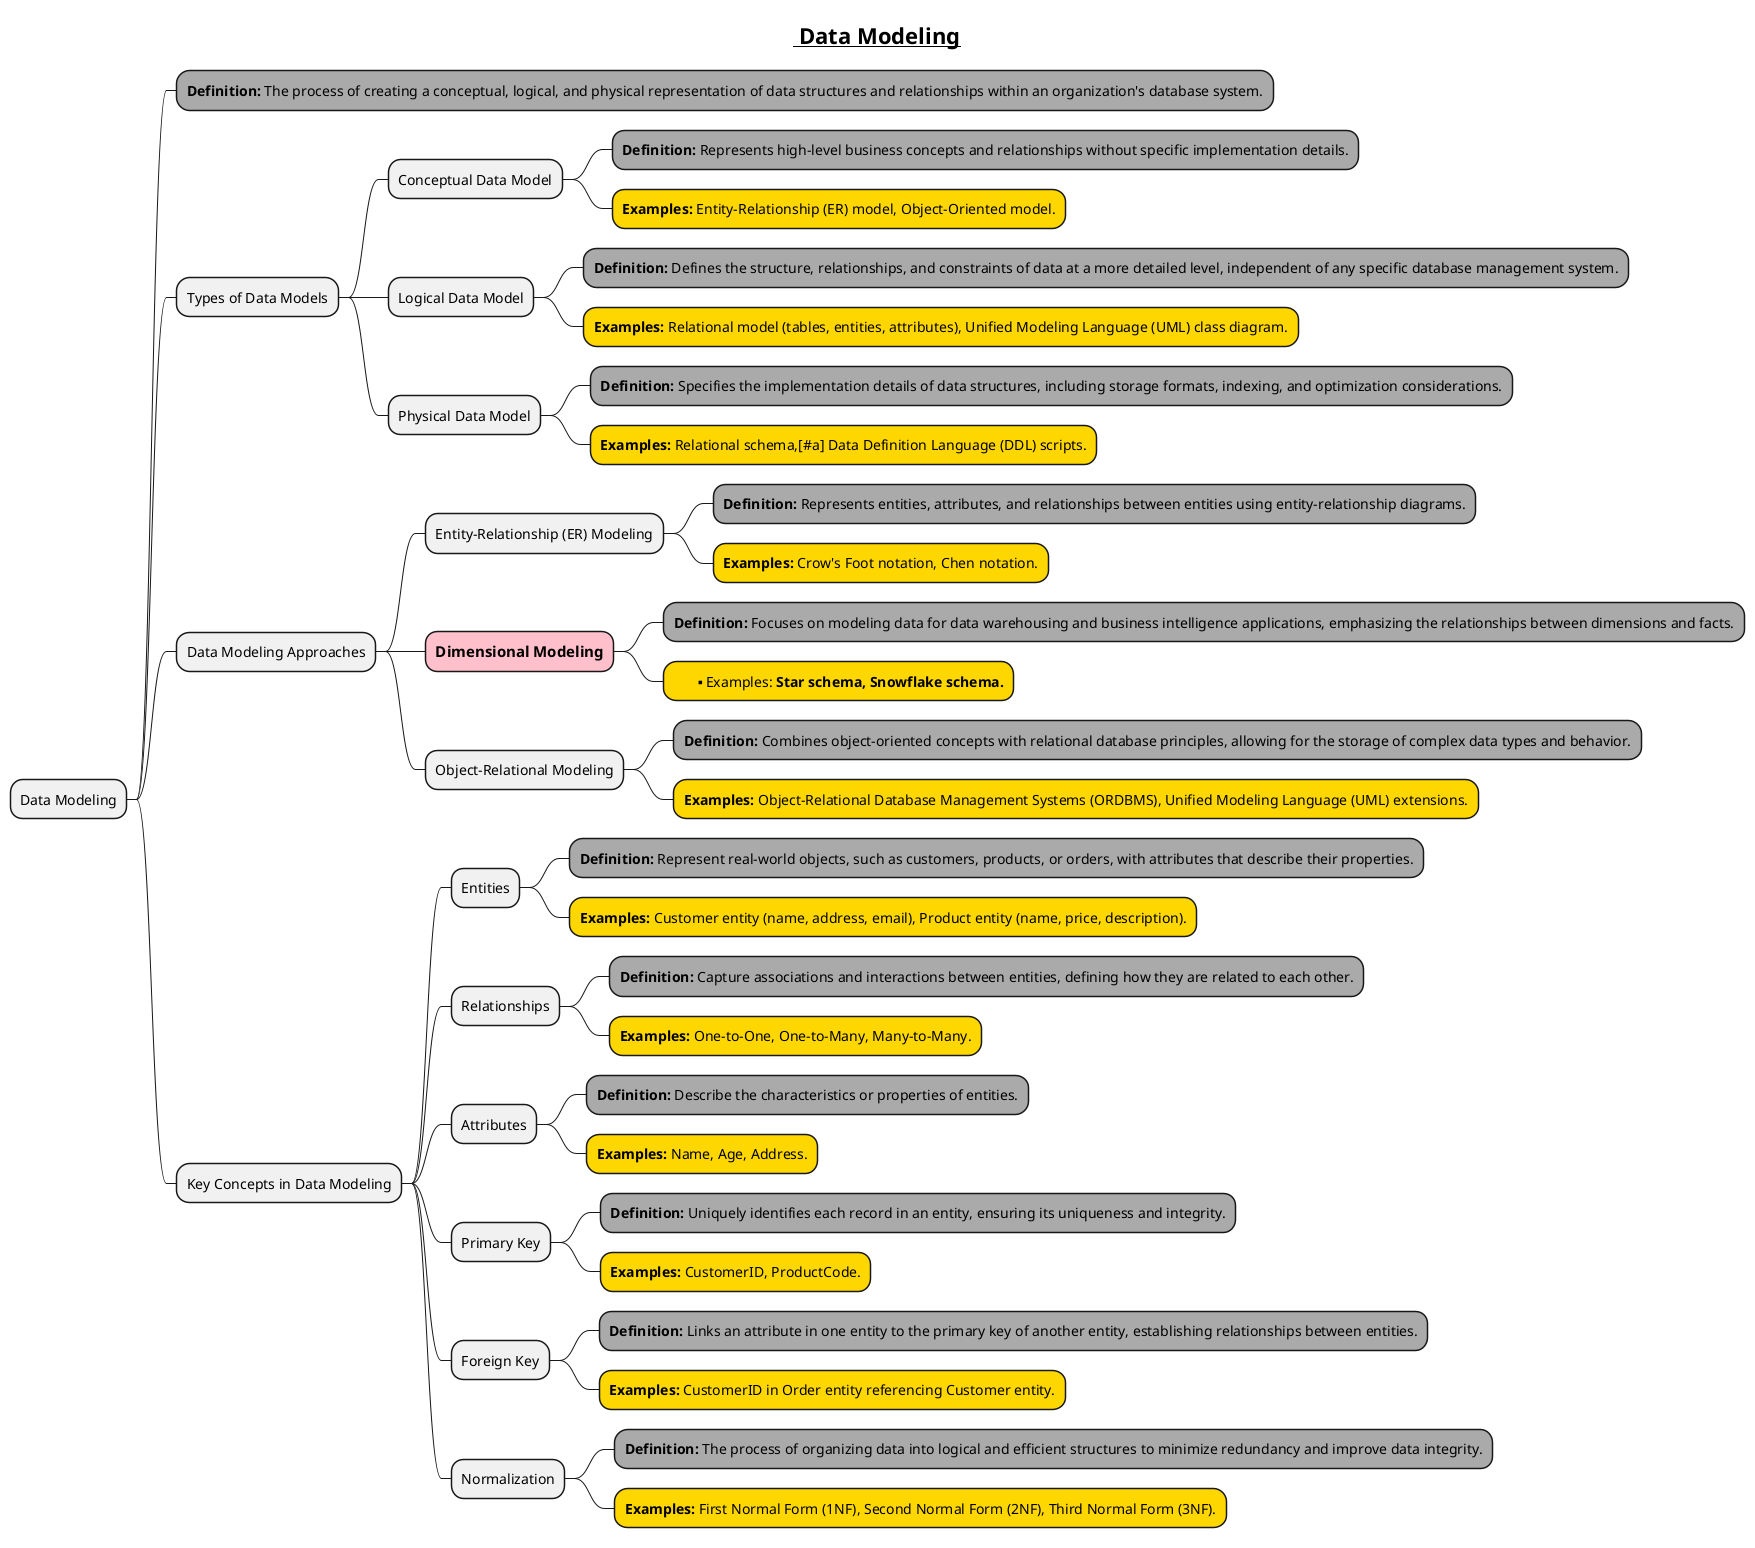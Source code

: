 @startmindmap
title =__ Data Modeling__
* Data Modeling
**[#a] **Definition:** The process of creating a conceptual, logical, and physical representation of data structures and relationships within an organization's database system.
** Types of Data Models
*** Conceptual Data Model
****[#a] **Definition:** Represents high-level business concepts and relationships without specific implementation details.
****[#gold] **Examples:** Entity-Relationship (ER) model, Object-Oriented model.
*** Logical Data Model
****[#a] **Definition:** Defines the structure, relationships, and constraints of data at a more detailed level, independent of any specific database management system.
****[#gold] **Examples:** Relational model (tables, entities, attributes), Unified Modeling Language (UML) class diagram.
*** Physical Data Model
****[#a] **Definition:** Specifies the implementation details of data structures, including storage formats, indexing, and optimization considerations.
****[#gold] **Examples:** Relational schema,[#a] Data Definition Language (DDL) scripts.
** Data Modeling Approaches
*** Entity-Relationship (ER) Modeling
****[#a] **Definition:** Represents entities, attributes, and relationships between entities using entity-relationship diagrams.
****[#gold] **Examples:** Crow's Foot notation, Chen notation.
***[#pink] ===Dimensional Modeling
****[#a] **Definition:** Focuses on modeling data for data warehousing and business intelligence applications, emphasizing the relationships between dimensions and facts.
****[#gold] ****Examples:** Star schema, Snowflake schema.**
*** Object-Relational Modeling
****[#a] **Definition:** Combines object-oriented concepts with relational database principles, allowing for the storage of complex data types and behavior.
****[#gold] **Examples:** Object-Relational Database Management Systems (ORDBMS), Unified Modeling Language (UML) extensions.
** Key Concepts in Data Modeling
*** Entities
****[#a] **Definition:** Represent real-world objects, such as customers, products, or orders, with attributes that describe their properties.
****[#gold] **Examples:** Customer entity (name, address, email), Product entity (name, price, description).
*** Relationships
****[#a] **Definition:** Capture associations and interactions between entities, defining how they are related to each other.
****[#gold] **Examples:** One-to-One, One-to-Many, Many-to-Many.
*** Attributes
****[#a] **Definition:** Describe the characteristics or properties of entities.
****[#gold] **Examples:** Name, Age, Address.
*** Primary Key
****[#a] **Definition:** Uniquely identifies each record in an entity, ensuring its uniqueness and integrity.
****[#gold] **Examples:** CustomerID, ProductCode.
*** Foreign Key
****[#a] **Definition:** Links an attribute in one entity to the primary key of another entity, establishing relationships between entities.
****[#gold] **Examples:** CustomerID in Order entity referencing Customer entity.
*** Normalization
****[#a] **Definition:** The process of organizing data into logical and efficient structures to minimize redundancy and improve data integrity.
****[#gold] **Examples:** First Normal Form (1NF), Second Normal Form (2NF), Third Normal Form (3NF).
@endmindmap
